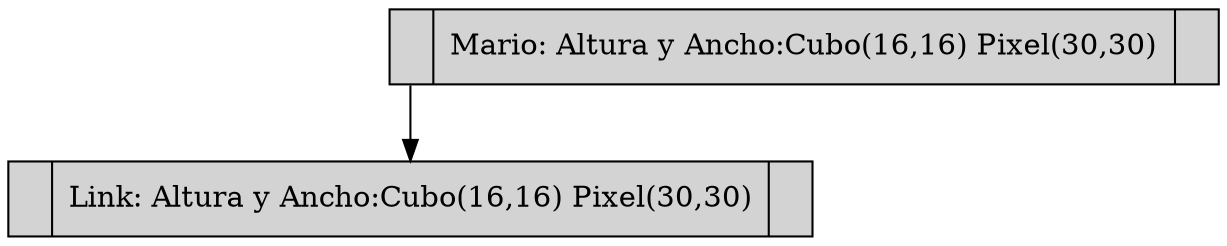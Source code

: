 digraph GraficaARBOL { 
size="9,9" 
rankdir=TB 
node[shape=record,style=filled]
"Mario"[label ="<C0>|<C1>Mario: Altura y Ancho:Cubo(16,16) Pixel(30,30)|<C2>"]; 
"Link"[label ="<C0>|<C1>Link: Altura y Ancho:Cubo(16,16) Pixel(30,30)|<C2>"]; 
"Mario":C0->"Link"; 
}